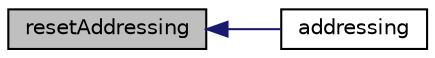 digraph "resetAddressing"
{
  bgcolor="transparent";
  edge [fontname="Helvetica",fontsize="10",labelfontname="Helvetica",labelfontsize="10"];
  node [fontname="Helvetica",fontsize="10",shape=record];
  rankdir="LR";
  Node1 [label="resetAddressing",height=0.2,width=0.4,color="black", fillcolor="grey75", style="filled", fontcolor="black"];
  Node1 -> Node2 [dir="back",color="midnightblue",fontsize="10",style="solid",fontname="Helvetica"];
  Node2 [label="addressing",height=0.2,width=0.4,color="black",URL="$a01077.html#aac105ca02ad9a8288b13a24fb11c62c4",tooltip="Return the list addressing. "];
}
